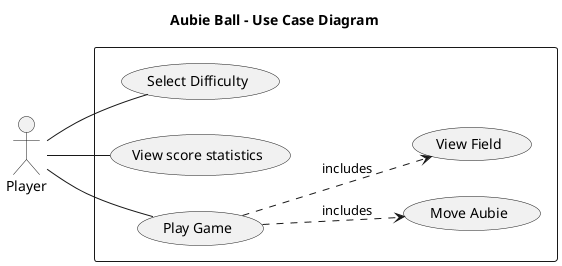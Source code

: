 @startuml
title Aubie Ball - Use Case Diagram
left to right direction

actor Player as au

rectangle {
au -- (Select Difficulty)
au -- (View score statistics)
au -- (Play Game)

(Play Game) ..> (Move Aubie): includes
(Play Game) ..> (View Field): includes
}

@enduml